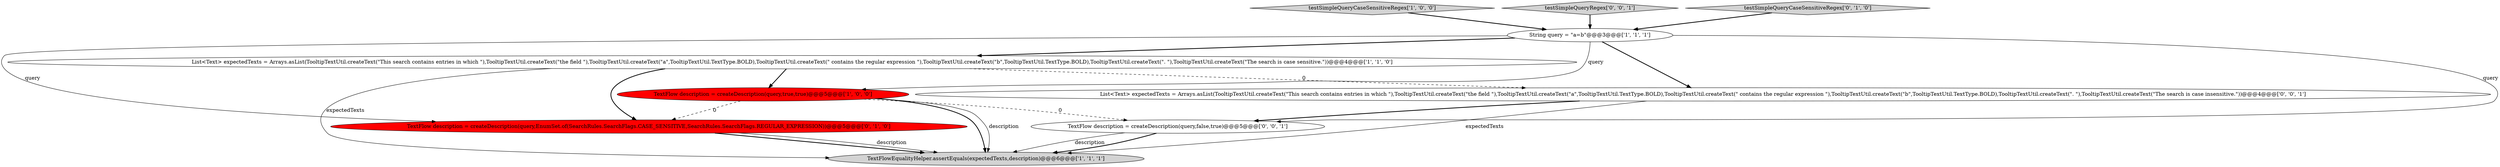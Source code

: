 digraph {
3 [style = filled, label = "TextFlowEqualityHelper.assertEquals(expectedTexts,description)@@@6@@@['1', '1', '1']", fillcolor = lightgray, shape = ellipse image = "AAA0AAABBB1BBB"];
6 [style = filled, label = "TextFlow description = createDescription(query,EnumSet.of(SearchRules.SearchFlags.CASE_SENSITIVE,SearchRules.SearchFlags.REGULAR_EXPRESSION))@@@5@@@['0', '1', '0']", fillcolor = red, shape = ellipse image = "AAA1AAABBB2BBB"];
9 [style = filled, label = "TextFlow description = createDescription(query,false,true)@@@5@@@['0', '0', '1']", fillcolor = white, shape = ellipse image = "AAA0AAABBB3BBB"];
0 [style = filled, label = "List<Text> expectedTexts = Arrays.asList(TooltipTextUtil.createText(\"This search contains entries in which \"),TooltipTextUtil.createText(\"the field \"),TooltipTextUtil.createText(\"a\",TooltipTextUtil.TextType.BOLD),TooltipTextUtil.createText(\" contains the regular expression \"),TooltipTextUtil.createText(\"b\",TooltipTextUtil.TextType.BOLD),TooltipTextUtil.createText(\". \"),TooltipTextUtil.createText(\"The search is case sensitive.\"))@@@4@@@['1', '1', '0']", fillcolor = white, shape = ellipse image = "AAA0AAABBB1BBB"];
2 [style = filled, label = "TextFlow description = createDescription(query,true,true)@@@5@@@['1', '0', '0']", fillcolor = red, shape = ellipse image = "AAA1AAABBB1BBB"];
1 [style = filled, label = "testSimpleQueryCaseSensitiveRegex['1', '0', '0']", fillcolor = lightgray, shape = diamond image = "AAA0AAABBB1BBB"];
8 [style = filled, label = "List<Text> expectedTexts = Arrays.asList(TooltipTextUtil.createText(\"This search contains entries in which \"),TooltipTextUtil.createText(\"the field \"),TooltipTextUtil.createText(\"a\",TooltipTextUtil.TextType.BOLD),TooltipTextUtil.createText(\" contains the regular expression \"),TooltipTextUtil.createText(\"b\",TooltipTextUtil.TextType.BOLD),TooltipTextUtil.createText(\". \"),TooltipTextUtil.createText(\"The search is case insensitive.\"))@@@4@@@['0', '0', '1']", fillcolor = white, shape = ellipse image = "AAA0AAABBB3BBB"];
7 [style = filled, label = "testSimpleQueryRegex['0', '0', '1']", fillcolor = lightgray, shape = diamond image = "AAA0AAABBB3BBB"];
4 [style = filled, label = "String query = \"a=b\"@@@3@@@['1', '1', '1']", fillcolor = white, shape = ellipse image = "AAA0AAABBB1BBB"];
5 [style = filled, label = "testSimpleQueryCaseSensitiveRegex['0', '1', '0']", fillcolor = lightgray, shape = diamond image = "AAA0AAABBB2BBB"];
6->3 [style = bold, label=""];
4->9 [style = solid, label="query"];
1->4 [style = bold, label=""];
0->6 [style = bold, label=""];
2->3 [style = bold, label=""];
0->2 [style = bold, label=""];
0->3 [style = solid, label="expectedTexts"];
4->6 [style = solid, label="query"];
7->4 [style = bold, label=""];
4->0 [style = bold, label=""];
9->3 [style = solid, label="description"];
2->9 [style = dashed, label="0"];
5->4 [style = bold, label=""];
8->9 [style = bold, label=""];
2->6 [style = dashed, label="0"];
9->3 [style = bold, label=""];
4->8 [style = bold, label=""];
6->3 [style = solid, label="description"];
0->8 [style = dashed, label="0"];
8->3 [style = solid, label="expectedTexts"];
4->2 [style = solid, label="query"];
2->3 [style = solid, label="description"];
}
